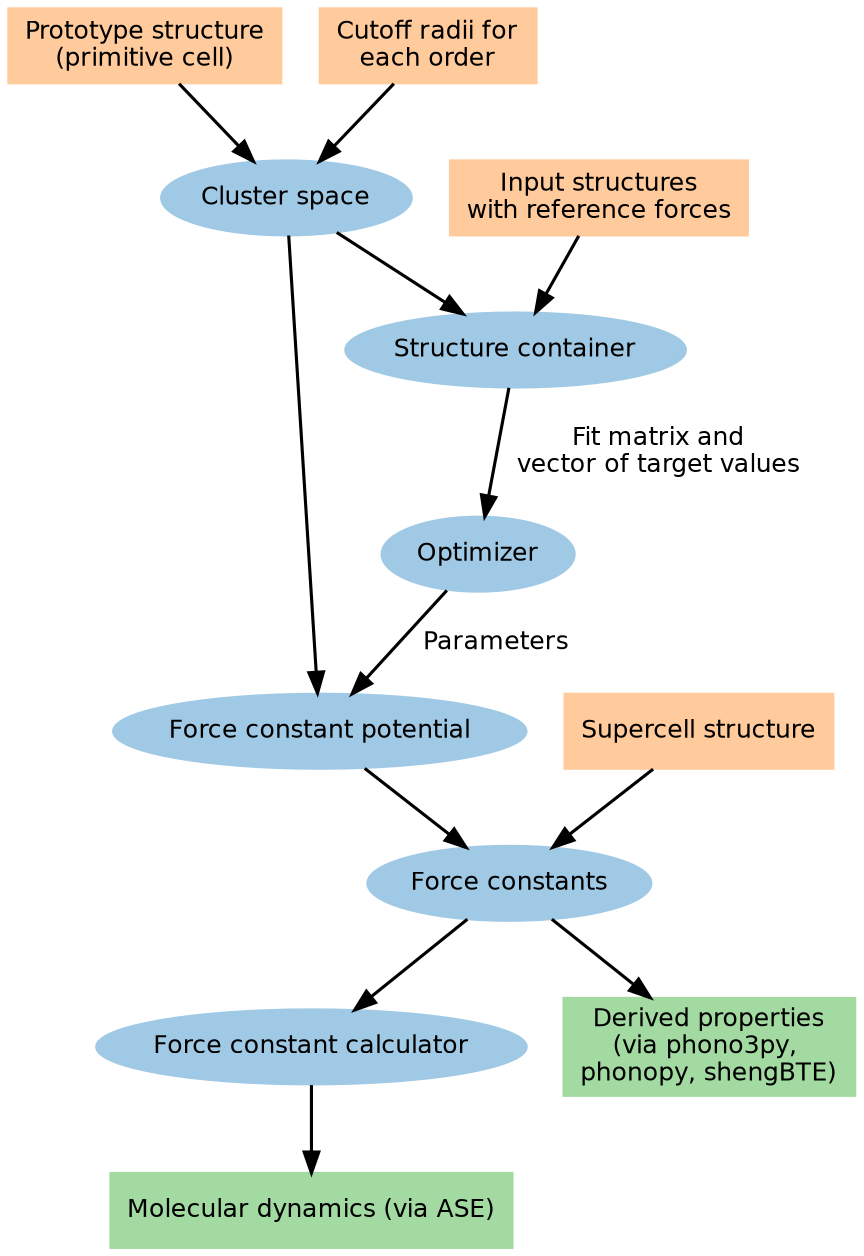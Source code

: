 # dot -Tsvg workflow.dot -o workflow.svg

digraph g {

  graph [ fontname = "helvetica",
          fontsize = 12.0,
          rankdir = "TB",
          bgcolor = "transparent" ];

  edge [ fontname = "helvetica",
         fontsize = 12.0,
         penwidth = 1.5 ]

  node [ fontname = "helvetica",
         fontsize = 12.0,
         fontcolor = black,
         shape = ellipse,
         color = "#a0c9e5",
         style = filled];

  Prototype [ color="#ffca9c",
              label="Prototype structure\n(primitive cell)",
              shape=box];
  Cutoffs [ color="#ffca9c",
            label="Cutoff radii for\neach order",
            shape=box];
  Structures [ color="#ffca9c",
               label="Input structures\nwith reference forces",
	       shape=box,
               href="../advanced_topics/structure_generation.html",
               target="_top"];

  ClusterSpace [ label="Cluster space",
                 href="../moduleref/cluster_space.html#hiphive.ClusterSpace",
                 target="_top" ];

  StructureContainer [ label="Structure container",
                       href="../moduleref/structures.html#hiphive.StructureContainer",
                       target="_top" ];
  Optimizer [ label="Optimizer",
              href="../moduleref/optimizers.html",
              target="_top"];
  ForceConstantPotential [ label="Force constant potential",
                           href="../moduleref/force_constants.html#hiphive.ForceConstantPotential",
                           target="_top" ];
  ForceConstants [ label="Force constants",
                   href="../moduleref/force_constants.html#hiphive.ForceConstants",
                   target="_top" ];
  ForceConstantCalculator [ label="Force constant calculator",
                            href="../moduleref/force_constants.html#hiphive.calculators.ForceConstantCalculator",
                            target="_top" ];

  Supercell [ color="#ffca9c",
              label="Supercell structure",
              shape=box];

  MD [ shape=rectangle,
       color="#a2daa2",
       label="Molecular dynamics (via ASE)",
       fontcolor=black,
       href="../tutorial/run_fourth_order_MD.html",
       target="_top"];

  phonons [ shape=rectangle,
            color="#a2daa2",
            label="Derived properties\n(via phono3py, \nphonopy, shengBTE)",
            fontcolor=black,
            href="../tutorial/compute_harmonic_thermal_properties.html",
            target="_top"];

  Prototype -> ClusterSpace;
  Cutoffs -> ClusterSpace;

  ClusterSpace -> StructureContainer;
  Structures -> StructureContainer;

  StructureContainer -> Optimizer [label="  Fit matrix and\n  vector of target values"];

  ClusterSpace -> ForceConstantPotential;
  Optimizer -> ForceConstantPotential [label="  Parameters"];

  ForceConstantPotential -> ForceConstants;
  Supercell -> ForceConstants;
  ForceConstants -> phonons;

  ForceConstants -> ForceConstantCalculator;
  ForceConstantCalculator -> MD;
}
